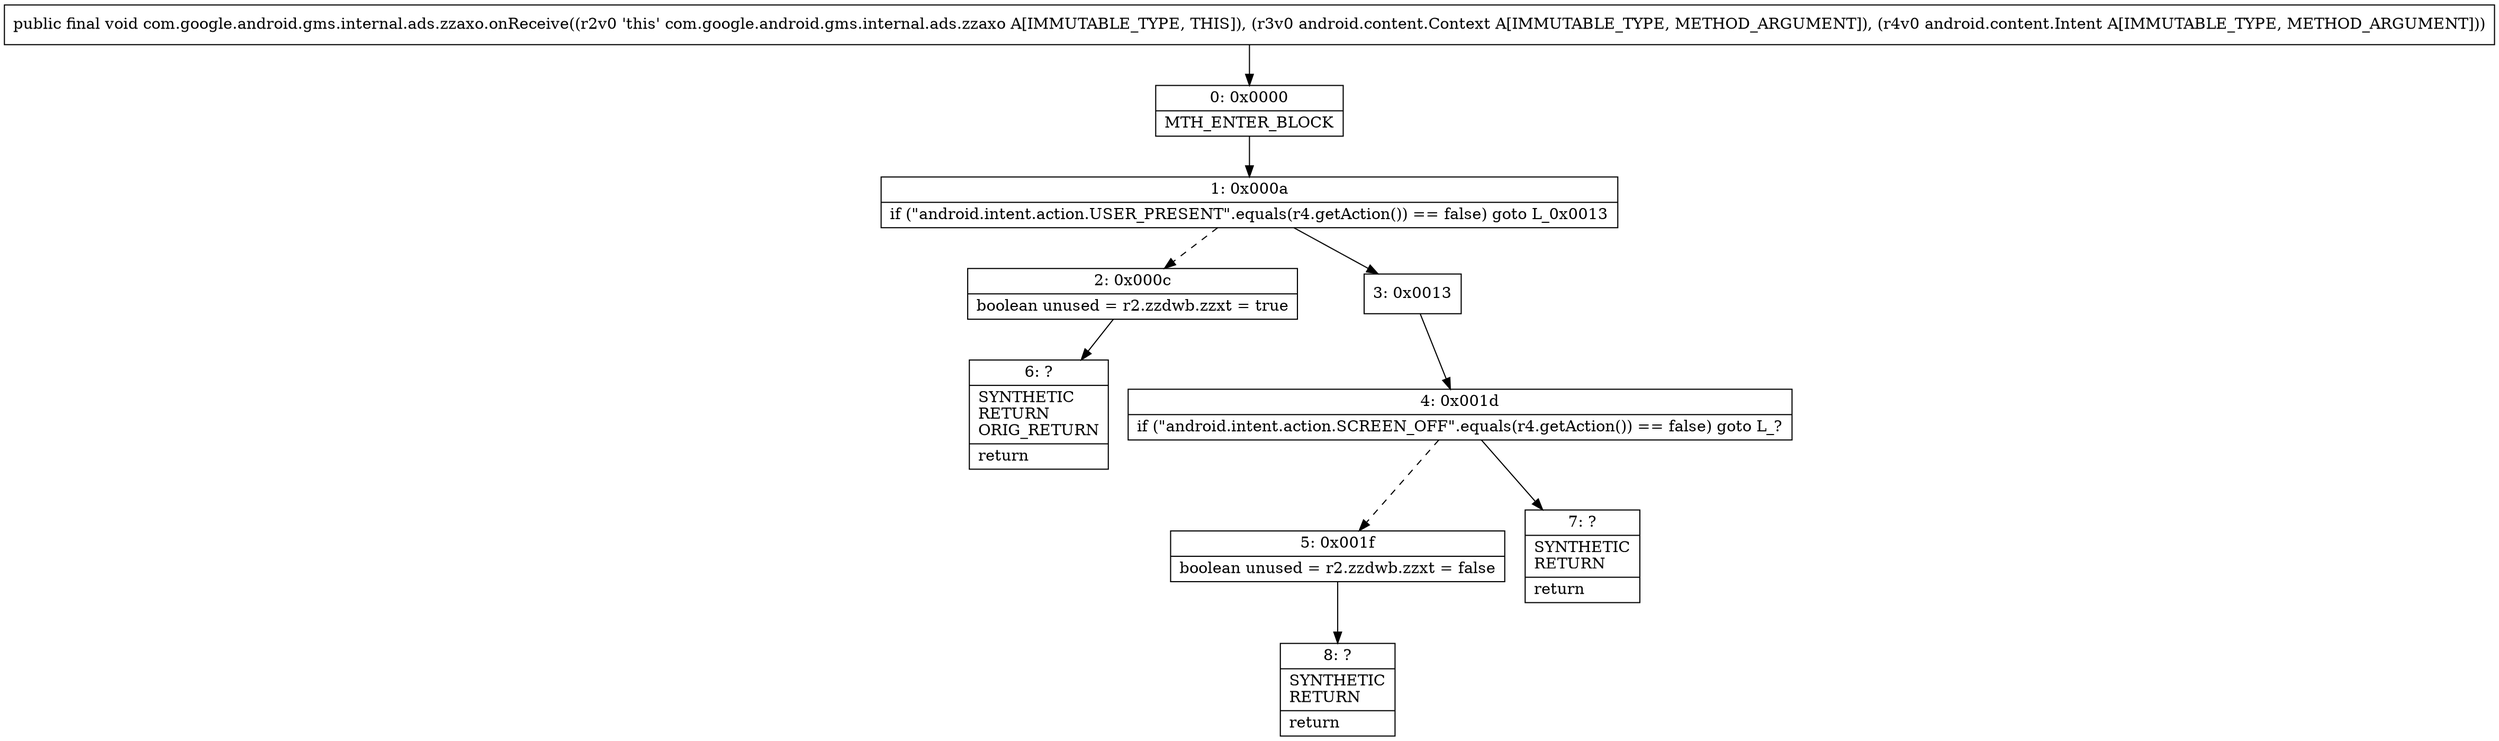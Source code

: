 digraph "CFG forcom.google.android.gms.internal.ads.zzaxo.onReceive(Landroid\/content\/Context;Landroid\/content\/Intent;)V" {
Node_0 [shape=record,label="{0\:\ 0x0000|MTH_ENTER_BLOCK\l}"];
Node_1 [shape=record,label="{1\:\ 0x000a|if (\"android.intent.action.USER_PRESENT\".equals(r4.getAction()) == false) goto L_0x0013\l}"];
Node_2 [shape=record,label="{2\:\ 0x000c|boolean unused = r2.zzdwb.zzxt = true\l}"];
Node_3 [shape=record,label="{3\:\ 0x0013}"];
Node_4 [shape=record,label="{4\:\ 0x001d|if (\"android.intent.action.SCREEN_OFF\".equals(r4.getAction()) == false) goto L_?\l}"];
Node_5 [shape=record,label="{5\:\ 0x001f|boolean unused = r2.zzdwb.zzxt = false\l}"];
Node_6 [shape=record,label="{6\:\ ?|SYNTHETIC\lRETURN\lORIG_RETURN\l|return\l}"];
Node_7 [shape=record,label="{7\:\ ?|SYNTHETIC\lRETURN\l|return\l}"];
Node_8 [shape=record,label="{8\:\ ?|SYNTHETIC\lRETURN\l|return\l}"];
MethodNode[shape=record,label="{public final void com.google.android.gms.internal.ads.zzaxo.onReceive((r2v0 'this' com.google.android.gms.internal.ads.zzaxo A[IMMUTABLE_TYPE, THIS]), (r3v0 android.content.Context A[IMMUTABLE_TYPE, METHOD_ARGUMENT]), (r4v0 android.content.Intent A[IMMUTABLE_TYPE, METHOD_ARGUMENT])) }"];
MethodNode -> Node_0;
Node_0 -> Node_1;
Node_1 -> Node_2[style=dashed];
Node_1 -> Node_3;
Node_2 -> Node_6;
Node_3 -> Node_4;
Node_4 -> Node_5[style=dashed];
Node_4 -> Node_7;
Node_5 -> Node_8;
}

